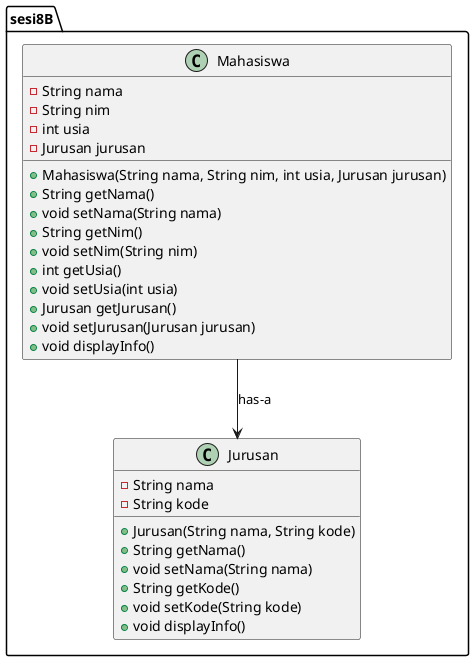 @startuml diagramkita
package sesi8B {
    class Jurusan {
        - String nama
        - String kode

        + Jurusan(String nama, String kode)
        + String getNama()
        + void setNama(String nama)
        + String getKode()
        + void setKode(String kode)
        + void displayInfo()
    }

    class Mahasiswa {
        - String nama
        - String nim
        - int usia
        - Jurusan jurusan

        + Mahasiswa(String nama, String nim, int usia, Jurusan jurusan)
        + String getNama()
        + void setNama(String nama)
        + String getNim()
        + void setNim(String nim)
        + int getUsia()
        + void setUsia(int usia)
        + Jurusan getJurusan()
        + void setJurusan(Jurusan jurusan)
        + void displayInfo()
    }

    Mahasiswa --> Jurusan : "has-a"
}
@enduml
